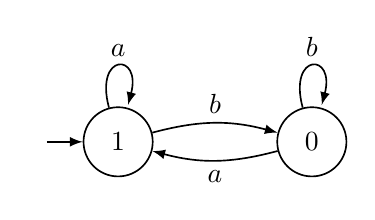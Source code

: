 \begin{tikzpicture}[->,>=latex,node distance=7em,semithick]

\node[initial,state,transform shape, initial text={}] (A) {$1$};
\node[state, transform shape] (B) [right of=A] {$0$};

\path
    (A) edge [bend left = 15] node [above]  {$b$} (B)
    (B) edge [bend left = 15] node [below] {$a$} (A)
    (A) edge [loop above] node [above] {$a$} (A)
    (B) edge [loop above] node [above] {$b$} (B)
;

\end{tikzpicture}
